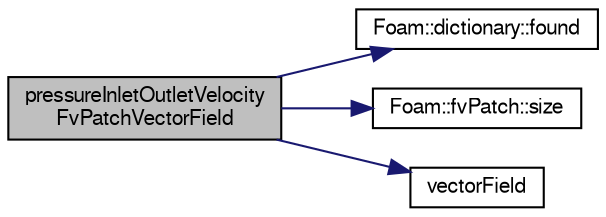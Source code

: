 digraph "pressureInletOutletVelocityFvPatchVectorField"
{
  bgcolor="transparent";
  edge [fontname="FreeSans",fontsize="10",labelfontname="FreeSans",labelfontsize="10"];
  node [fontname="FreeSans",fontsize="10",shape=record];
  rankdir="LR";
  Node1 [label="pressureInletOutletVelocity\lFvPatchVectorField",height=0.2,width=0.4,color="black", fillcolor="grey75", style="filled" fontcolor="black"];
  Node1 -> Node2 [color="midnightblue",fontsize="10",style="solid",fontname="FreeSans"];
  Node2 [label="Foam::dictionary::found",height=0.2,width=0.4,color="black",URL="$a00502.html#ae9d6521e0e8d3956f9b49ddeb44877b8",tooltip="Search dictionary for given keyword. "];
  Node1 -> Node3 [color="midnightblue",fontsize="10",style="solid",fontname="FreeSans"];
  Node3 [label="Foam::fvPatch::size",height=0.2,width=0.4,color="black",URL="$a00860.html#aefe0792b5b0175e6022a92a906fdf053",tooltip="Return size. "];
  Node1 -> Node4 [color="midnightblue",fontsize="10",style="solid",fontname="FreeSans"];
  Node4 [label="vectorField",height=0.2,width=0.4,color="black",URL="$a03919.html#a26449ea948f1206dbb29e1bc6e5c7c64"];
}
